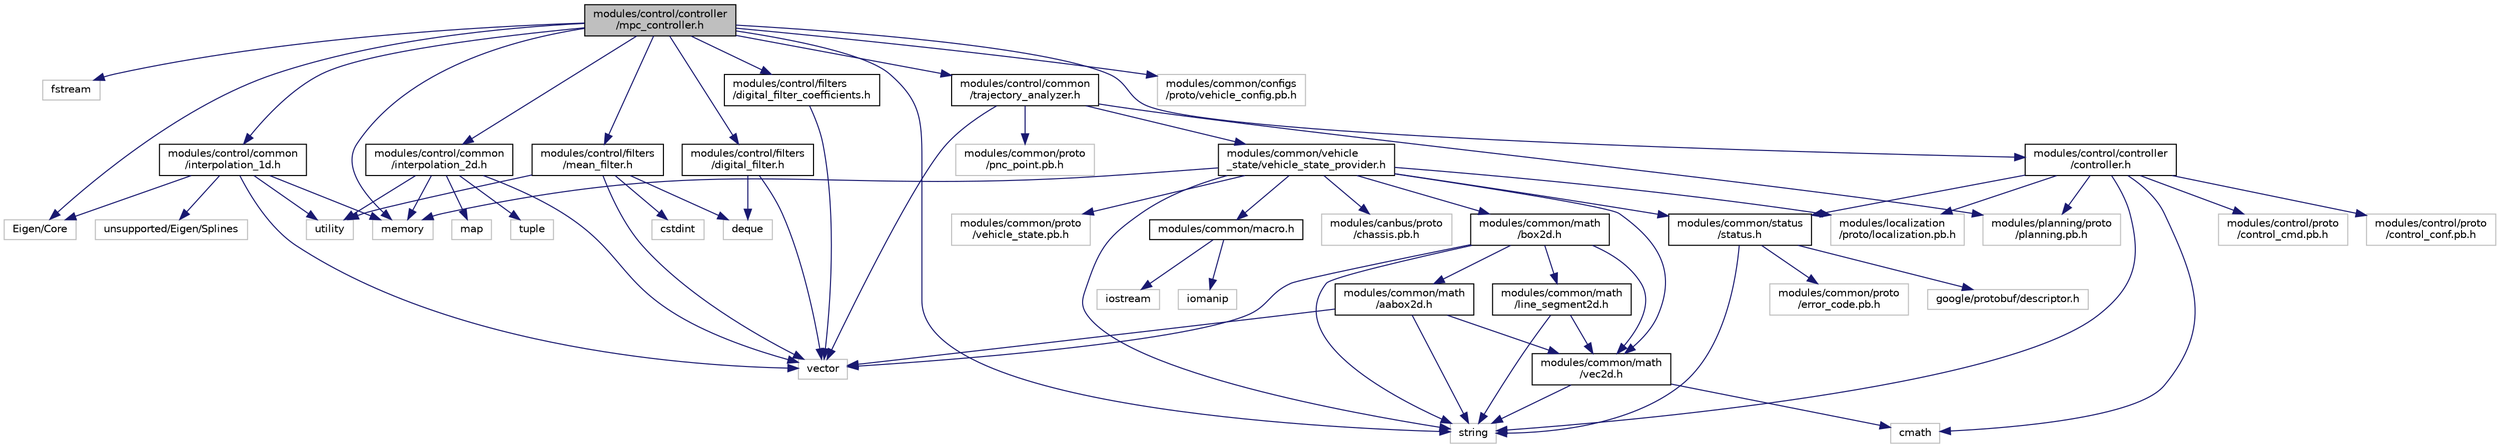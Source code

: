 digraph "modules/control/controller/mpc_controller.h"
{
  edge [fontname="Helvetica",fontsize="10",labelfontname="Helvetica",labelfontsize="10"];
  node [fontname="Helvetica",fontsize="10",shape=record];
  Node0 [label="modules/control/controller\l/mpc_controller.h",height=0.2,width=0.4,color="black", fillcolor="grey75", style="filled", fontcolor="black"];
  Node0 -> Node1 [color="midnightblue",fontsize="10",style="solid",fontname="Helvetica"];
  Node1 [label="fstream",height=0.2,width=0.4,color="grey75", fillcolor="white", style="filled"];
  Node0 -> Node2 [color="midnightblue",fontsize="10",style="solid",fontname="Helvetica"];
  Node2 [label="memory",height=0.2,width=0.4,color="grey75", fillcolor="white", style="filled"];
  Node0 -> Node3 [color="midnightblue",fontsize="10",style="solid",fontname="Helvetica"];
  Node3 [label="string",height=0.2,width=0.4,color="grey75", fillcolor="white", style="filled"];
  Node0 -> Node4 [color="midnightblue",fontsize="10",style="solid",fontname="Helvetica"];
  Node4 [label="Eigen/Core",height=0.2,width=0.4,color="grey75", fillcolor="white", style="filled"];
  Node0 -> Node5 [color="midnightblue",fontsize="10",style="solid",fontname="Helvetica"];
  Node5 [label="modules/common/configs\l/proto/vehicle_config.pb.h",height=0.2,width=0.4,color="grey75", fillcolor="white", style="filled"];
  Node0 -> Node6 [color="midnightblue",fontsize="10",style="solid",fontname="Helvetica"];
  Node6 [label="modules/control/common\l/interpolation_1d.h",height=0.2,width=0.4,color="black", fillcolor="white", style="filled",URL="$interpolation__1d_8h.html"];
  Node6 -> Node2 [color="midnightblue",fontsize="10",style="solid",fontname="Helvetica"];
  Node6 -> Node7 [color="midnightblue",fontsize="10",style="solid",fontname="Helvetica"];
  Node7 [label="utility",height=0.2,width=0.4,color="grey75", fillcolor="white", style="filled"];
  Node6 -> Node8 [color="midnightblue",fontsize="10",style="solid",fontname="Helvetica"];
  Node8 [label="vector",height=0.2,width=0.4,color="grey75", fillcolor="white", style="filled"];
  Node6 -> Node4 [color="midnightblue",fontsize="10",style="solid",fontname="Helvetica"];
  Node6 -> Node9 [color="midnightblue",fontsize="10",style="solid",fontname="Helvetica"];
  Node9 [label="unsupported/Eigen/Splines",height=0.2,width=0.4,color="grey75", fillcolor="white", style="filled"];
  Node0 -> Node10 [color="midnightblue",fontsize="10",style="solid",fontname="Helvetica"];
  Node10 [label="modules/control/common\l/interpolation_2d.h",height=0.2,width=0.4,color="black", fillcolor="white", style="filled",URL="$interpolation__2d_8h.html"];
  Node10 -> Node11 [color="midnightblue",fontsize="10",style="solid",fontname="Helvetica"];
  Node11 [label="map",height=0.2,width=0.4,color="grey75", fillcolor="white", style="filled"];
  Node10 -> Node2 [color="midnightblue",fontsize="10",style="solid",fontname="Helvetica"];
  Node10 -> Node12 [color="midnightblue",fontsize="10",style="solid",fontname="Helvetica"];
  Node12 [label="tuple",height=0.2,width=0.4,color="grey75", fillcolor="white", style="filled"];
  Node10 -> Node7 [color="midnightblue",fontsize="10",style="solid",fontname="Helvetica"];
  Node10 -> Node8 [color="midnightblue",fontsize="10",style="solid",fontname="Helvetica"];
  Node0 -> Node13 [color="midnightblue",fontsize="10",style="solid",fontname="Helvetica"];
  Node13 [label="modules/control/common\l/trajectory_analyzer.h",height=0.2,width=0.4,color="black", fillcolor="white", style="filled",URL="$trajectory__analyzer_8h.html",tooltip="Defines the TrajectoryAnalyzer class. "];
  Node13 -> Node8 [color="midnightblue",fontsize="10",style="solid",fontname="Helvetica"];
  Node13 -> Node14 [color="midnightblue",fontsize="10",style="solid",fontname="Helvetica"];
  Node14 [label="modules/planning/proto\l/planning.pb.h",height=0.2,width=0.4,color="grey75", fillcolor="white", style="filled"];
  Node13 -> Node15 [color="midnightblue",fontsize="10",style="solid",fontname="Helvetica"];
  Node15 [label="modules/common/proto\l/pnc_point.pb.h",height=0.2,width=0.4,color="grey75", fillcolor="white", style="filled"];
  Node13 -> Node16 [color="midnightblue",fontsize="10",style="solid",fontname="Helvetica"];
  Node16 [label="modules/common/vehicle\l_state/vehicle_state_provider.h",height=0.2,width=0.4,color="black", fillcolor="white", style="filled",URL="$vehicle__state__provider_8h.html"];
  Node16 -> Node2 [color="midnightblue",fontsize="10",style="solid",fontname="Helvetica"];
  Node16 -> Node3 [color="midnightblue",fontsize="10",style="solid",fontname="Helvetica"];
  Node16 -> Node17 [color="midnightblue",fontsize="10",style="solid",fontname="Helvetica"];
  Node17 [label="modules/canbus/proto\l/chassis.pb.h",height=0.2,width=0.4,color="grey75", fillcolor="white", style="filled"];
  Node16 -> Node18 [color="midnightblue",fontsize="10",style="solid",fontname="Helvetica"];
  Node18 [label="modules/common/proto\l/vehicle_state.pb.h",height=0.2,width=0.4,color="grey75", fillcolor="white", style="filled"];
  Node16 -> Node19 [color="midnightblue",fontsize="10",style="solid",fontname="Helvetica"];
  Node19 [label="modules/localization\l/proto/localization.pb.h",height=0.2,width=0.4,color="grey75", fillcolor="white", style="filled"];
  Node16 -> Node20 [color="midnightblue",fontsize="10",style="solid",fontname="Helvetica"];
  Node20 [label="modules/common/macro.h",height=0.2,width=0.4,color="black", fillcolor="white", style="filled",URL="$macro_8h.html"];
  Node20 -> Node21 [color="midnightblue",fontsize="10",style="solid",fontname="Helvetica"];
  Node21 [label="iostream",height=0.2,width=0.4,color="grey75", fillcolor="white", style="filled"];
  Node20 -> Node22 [color="midnightblue",fontsize="10",style="solid",fontname="Helvetica"];
  Node22 [label="iomanip",height=0.2,width=0.4,color="grey75", fillcolor="white", style="filled"];
  Node16 -> Node23 [color="midnightblue",fontsize="10",style="solid",fontname="Helvetica"];
  Node23 [label="modules/common/math\l/box2d.h",height=0.2,width=0.4,color="black", fillcolor="white", style="filled",URL="$box2d_8h.html",tooltip="The class of Box2d. Here, the x/y axes are respectively Forward/Left, as opposed to what happens in e..."];
  Node23 -> Node3 [color="midnightblue",fontsize="10",style="solid",fontname="Helvetica"];
  Node23 -> Node8 [color="midnightblue",fontsize="10",style="solid",fontname="Helvetica"];
  Node23 -> Node24 [color="midnightblue",fontsize="10",style="solid",fontname="Helvetica"];
  Node24 [label="modules/common/math\l/aabox2d.h",height=0.2,width=0.4,color="black", fillcolor="white", style="filled",URL="$aabox2d_8h.html",tooltip="Defines the AABox2d class. "];
  Node24 -> Node3 [color="midnightblue",fontsize="10",style="solid",fontname="Helvetica"];
  Node24 -> Node8 [color="midnightblue",fontsize="10",style="solid",fontname="Helvetica"];
  Node24 -> Node25 [color="midnightblue",fontsize="10",style="solid",fontname="Helvetica"];
  Node25 [label="modules/common/math\l/vec2d.h",height=0.2,width=0.4,color="black", fillcolor="white", style="filled",URL="$vec2d_8h.html",tooltip="Defines the Vec2d class. "];
  Node25 -> Node26 [color="midnightblue",fontsize="10",style="solid",fontname="Helvetica"];
  Node26 [label="cmath",height=0.2,width=0.4,color="grey75", fillcolor="white", style="filled"];
  Node25 -> Node3 [color="midnightblue",fontsize="10",style="solid",fontname="Helvetica"];
  Node23 -> Node27 [color="midnightblue",fontsize="10",style="solid",fontname="Helvetica"];
  Node27 [label="modules/common/math\l/line_segment2d.h",height=0.2,width=0.4,color="black", fillcolor="white", style="filled",URL="$line__segment2d_8h.html",tooltip="Define the LineSegment2d class. "];
  Node27 -> Node3 [color="midnightblue",fontsize="10",style="solid",fontname="Helvetica"];
  Node27 -> Node25 [color="midnightblue",fontsize="10",style="solid",fontname="Helvetica"];
  Node23 -> Node25 [color="midnightblue",fontsize="10",style="solid",fontname="Helvetica"];
  Node16 -> Node25 [color="midnightblue",fontsize="10",style="solid",fontname="Helvetica"];
  Node16 -> Node28 [color="midnightblue",fontsize="10",style="solid",fontname="Helvetica"];
  Node28 [label="modules/common/status\l/status.h",height=0.2,width=0.4,color="black", fillcolor="white", style="filled",URL="$common_2status_2status_8h.html"];
  Node28 -> Node3 [color="midnightblue",fontsize="10",style="solid",fontname="Helvetica"];
  Node28 -> Node29 [color="midnightblue",fontsize="10",style="solid",fontname="Helvetica"];
  Node29 [label="google/protobuf/descriptor.h",height=0.2,width=0.4,color="grey75", fillcolor="white", style="filled"];
  Node28 -> Node30 [color="midnightblue",fontsize="10",style="solid",fontname="Helvetica"];
  Node30 [label="modules/common/proto\l/error_code.pb.h",height=0.2,width=0.4,color="grey75", fillcolor="white", style="filled"];
  Node0 -> Node31 [color="midnightblue",fontsize="10",style="solid",fontname="Helvetica"];
  Node31 [label="modules/control/controller\l/controller.h",height=0.2,width=0.4,color="black", fillcolor="white", style="filled",URL="$controller_8h.html",tooltip="Defines the Controller base class. "];
  Node31 -> Node26 [color="midnightblue",fontsize="10",style="solid",fontname="Helvetica"];
  Node31 -> Node3 [color="midnightblue",fontsize="10",style="solid",fontname="Helvetica"];
  Node31 -> Node28 [color="midnightblue",fontsize="10",style="solid",fontname="Helvetica"];
  Node31 -> Node32 [color="midnightblue",fontsize="10",style="solid",fontname="Helvetica"];
  Node32 [label="modules/control/proto\l/control_cmd.pb.h",height=0.2,width=0.4,color="grey75", fillcolor="white", style="filled"];
  Node31 -> Node33 [color="midnightblue",fontsize="10",style="solid",fontname="Helvetica"];
  Node33 [label="modules/control/proto\l/control_conf.pb.h",height=0.2,width=0.4,color="grey75", fillcolor="white", style="filled"];
  Node31 -> Node19 [color="midnightblue",fontsize="10",style="solid",fontname="Helvetica"];
  Node31 -> Node14 [color="midnightblue",fontsize="10",style="solid",fontname="Helvetica"];
  Node0 -> Node34 [color="midnightblue",fontsize="10",style="solid",fontname="Helvetica"];
  Node34 [label="modules/control/filters\l/digital_filter.h",height=0.2,width=0.4,color="black", fillcolor="white", style="filled",URL="$digital__filter_8h.html",tooltip="Defines the DigitalFilter class. "];
  Node34 -> Node35 [color="midnightblue",fontsize="10",style="solid",fontname="Helvetica"];
  Node35 [label="deque",height=0.2,width=0.4,color="grey75", fillcolor="white", style="filled"];
  Node34 -> Node8 [color="midnightblue",fontsize="10",style="solid",fontname="Helvetica"];
  Node0 -> Node36 [color="midnightblue",fontsize="10",style="solid",fontname="Helvetica"];
  Node36 [label="modules/control/filters\l/digital_filter_coefficients.h",height=0.2,width=0.4,color="black", fillcolor="white", style="filled",URL="$digital__filter__coefficients_8h.html",tooltip="Functions to generate coefficients for digital filter. "];
  Node36 -> Node8 [color="midnightblue",fontsize="10",style="solid",fontname="Helvetica"];
  Node0 -> Node37 [color="midnightblue",fontsize="10",style="solid",fontname="Helvetica"];
  Node37 [label="modules/control/filters\l/mean_filter.h",height=0.2,width=0.4,color="black", fillcolor="white", style="filled",URL="$mean__filter_8h.html",tooltip="Defines the MeanFilter class. "];
  Node37 -> Node38 [color="midnightblue",fontsize="10",style="solid",fontname="Helvetica"];
  Node38 [label="cstdint",height=0.2,width=0.4,color="grey75", fillcolor="white", style="filled"];
  Node37 -> Node35 [color="midnightblue",fontsize="10",style="solid",fontname="Helvetica"];
  Node37 -> Node7 [color="midnightblue",fontsize="10",style="solid",fontname="Helvetica"];
  Node37 -> Node8 [color="midnightblue",fontsize="10",style="solid",fontname="Helvetica"];
}
